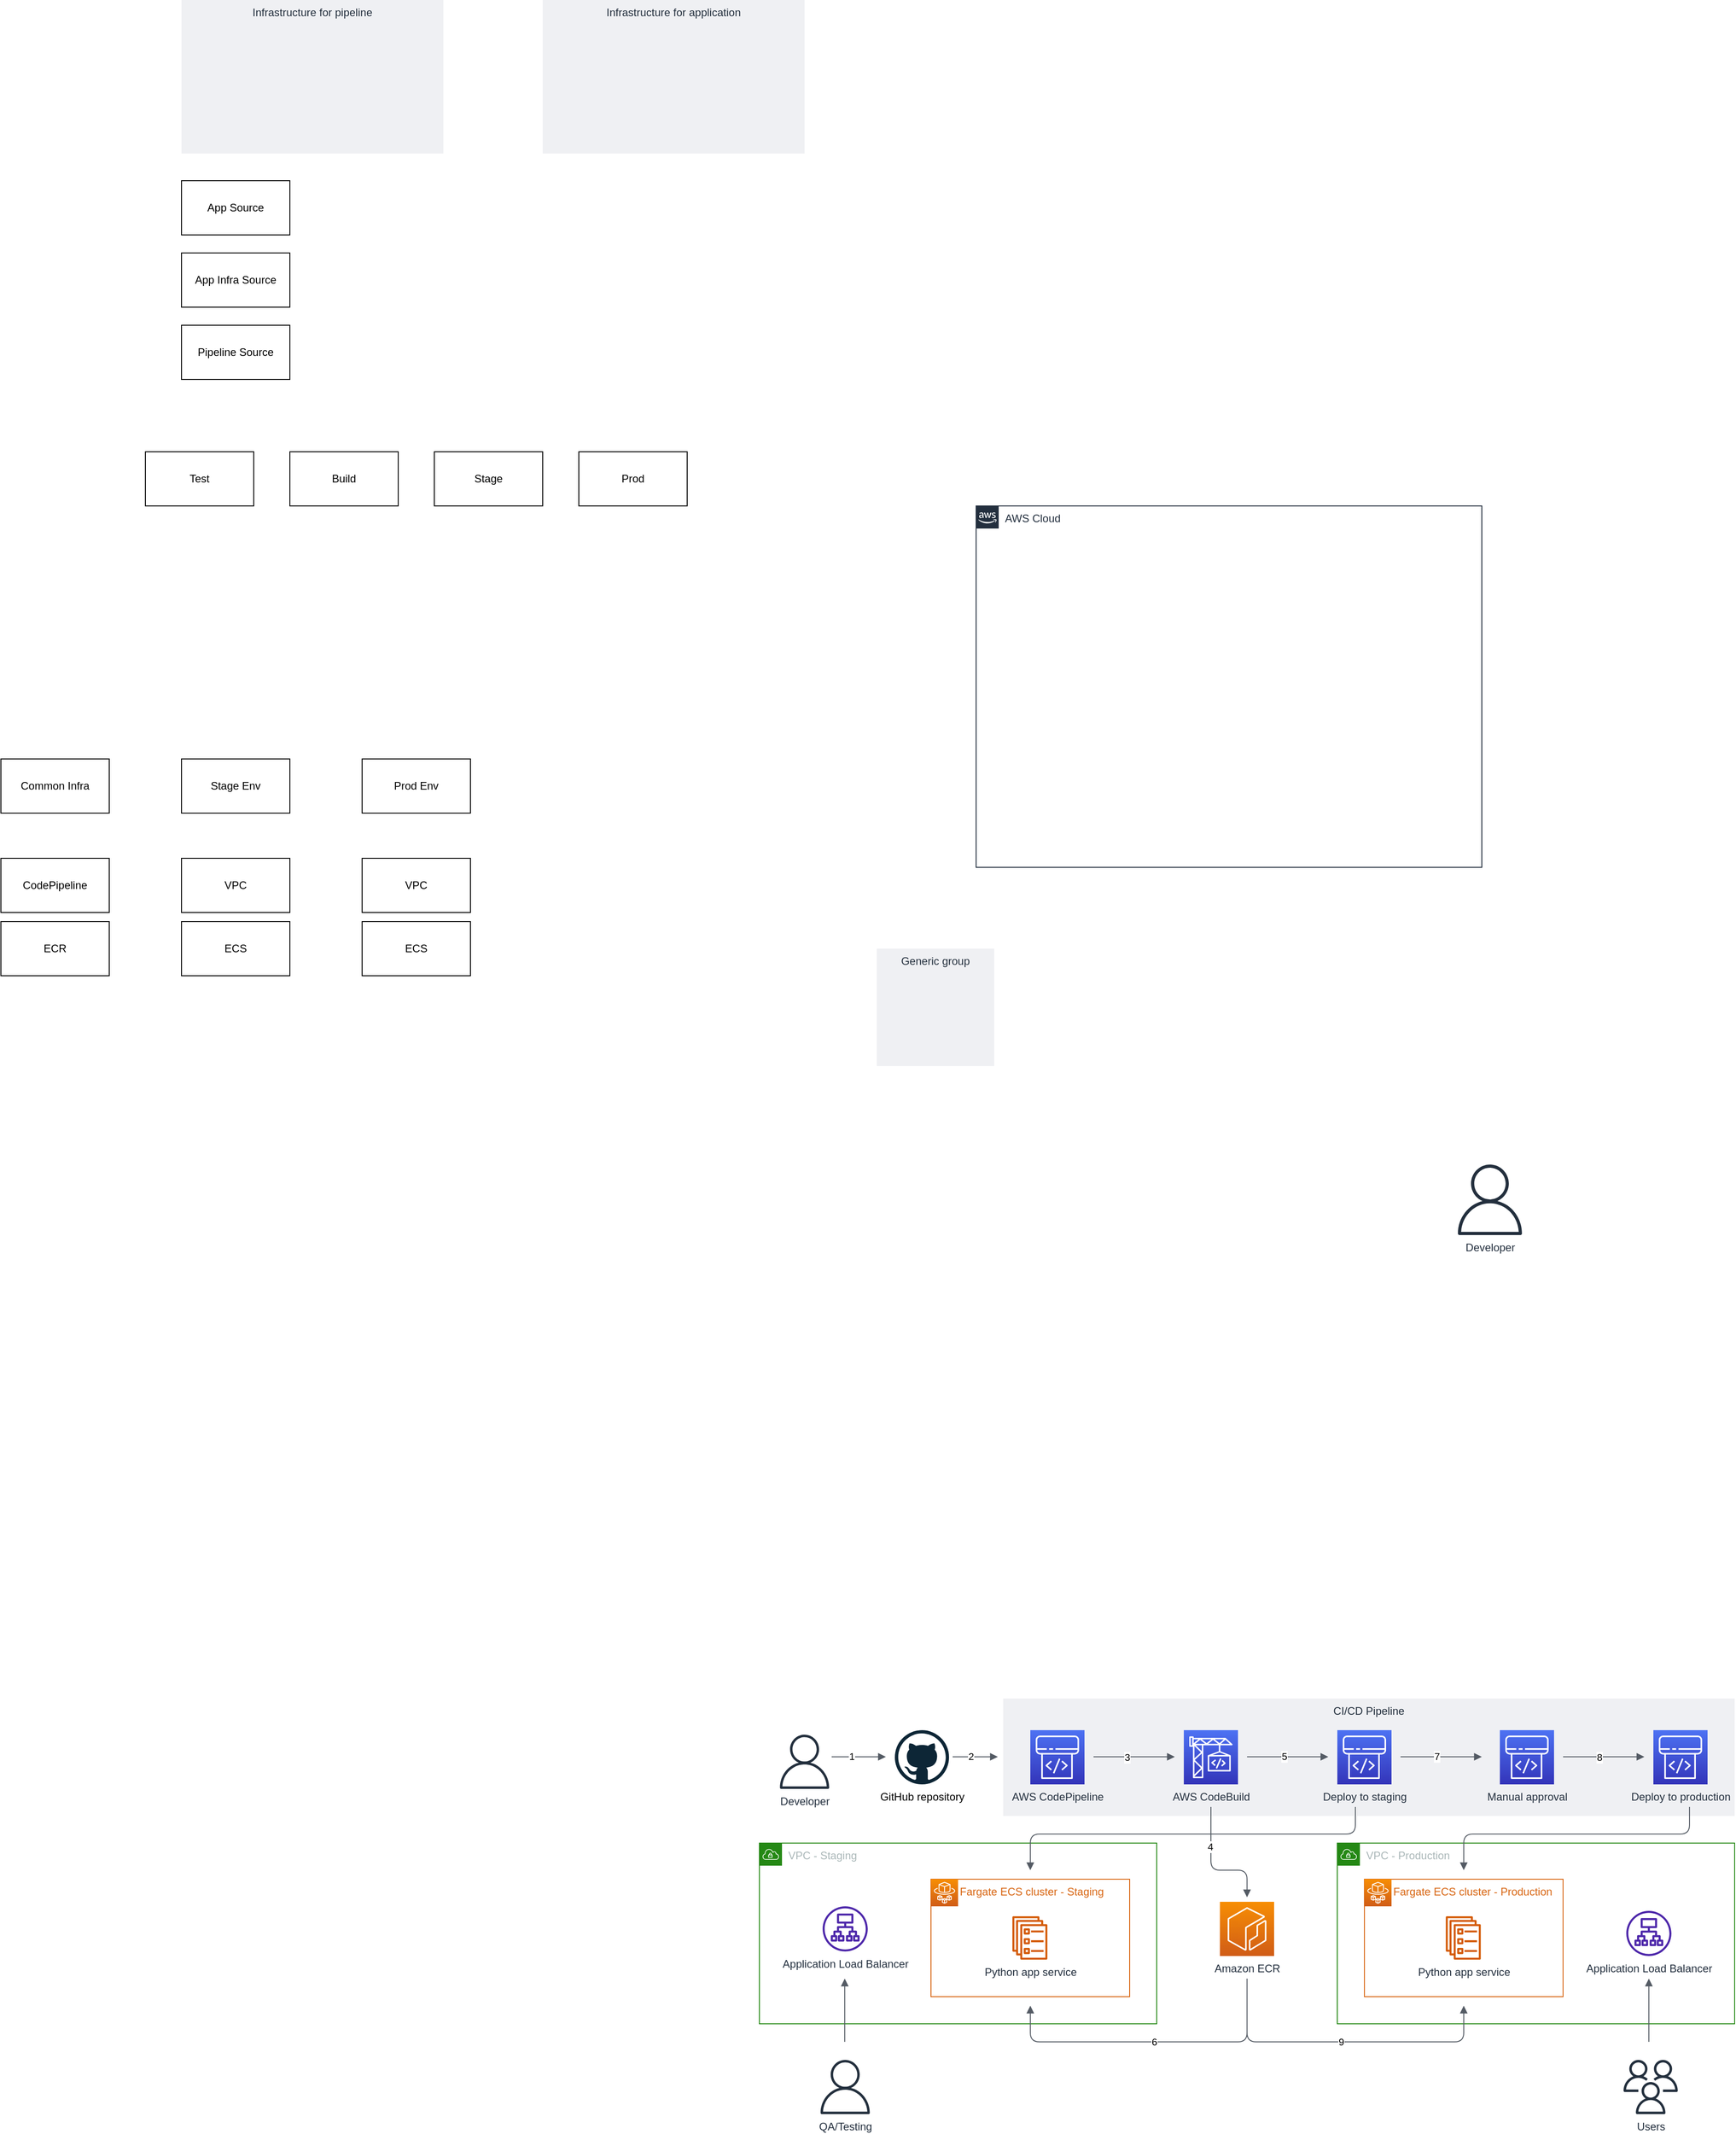 <mxfile version="20.3.0" type="device"><diagram id="3xhDvvvrFiHiL1VDL01A" name="Page-1"><mxGraphModel dx="1106" dy="2166" grid="1" gridSize="10" guides="1" tooltips="1" connect="1" arrows="1" fold="1" page="1" pageScale="1" pageWidth="827" pageHeight="1169" math="0" shadow="0"><root><mxCell id="0"/><mxCell id="1" parent="0"/><mxCell id="cphv57gFVpCyH15y38ga-1" value="Build" style="rounded=0;whiteSpace=wrap;html=1;" parent="1" vertex="1"><mxGeometry x="400" y="380" width="120" height="60" as="geometry"/></mxCell><mxCell id="cphv57gFVpCyH15y38ga-2" value="Test" style="rounded=0;whiteSpace=wrap;html=1;" parent="1" vertex="1"><mxGeometry x="240" y="380" width="120" height="60" as="geometry"/></mxCell><mxCell id="cphv57gFVpCyH15y38ga-3" value="Stage" style="rounded=0;whiteSpace=wrap;html=1;" parent="1" vertex="1"><mxGeometry x="560" y="380" width="120" height="60" as="geometry"/></mxCell><mxCell id="cphv57gFVpCyH15y38ga-4" value="Prod" style="rounded=0;whiteSpace=wrap;html=1;" parent="1" vertex="1"><mxGeometry x="720" y="380" width="120" height="60" as="geometry"/></mxCell><mxCell id="cphv57gFVpCyH15y38ga-5" value="CodePipeline" style="rounded=0;whiteSpace=wrap;html=1;" parent="1" vertex="1"><mxGeometry x="80" y="830" width="120" height="60" as="geometry"/></mxCell><mxCell id="cphv57gFVpCyH15y38ga-6" value="Stage Env" style="rounded=0;whiteSpace=wrap;html=1;" parent="1" vertex="1"><mxGeometry x="280" y="720" width="120" height="60" as="geometry"/></mxCell><mxCell id="cphv57gFVpCyH15y38ga-7" value="Common Infra" style="rounded=0;whiteSpace=wrap;html=1;" parent="1" vertex="1"><mxGeometry x="80" y="720" width="120" height="60" as="geometry"/></mxCell><mxCell id="cphv57gFVpCyH15y38ga-8" value="Prod Env" style="rounded=0;whiteSpace=wrap;html=1;" parent="1" vertex="1"><mxGeometry x="480" y="720" width="120" height="60" as="geometry"/></mxCell><mxCell id="cphv57gFVpCyH15y38ga-9" value="ECR" style="rounded=0;whiteSpace=wrap;html=1;" parent="1" vertex="1"><mxGeometry x="80" y="900" width="120" height="60" as="geometry"/></mxCell><mxCell id="cphv57gFVpCyH15y38ga-10" value="VPC" style="rounded=0;whiteSpace=wrap;html=1;" parent="1" vertex="1"><mxGeometry x="280" y="830" width="120" height="60" as="geometry"/></mxCell><mxCell id="cphv57gFVpCyH15y38ga-11" value="ECS" style="rounded=0;whiteSpace=wrap;html=1;" parent="1" vertex="1"><mxGeometry x="280" y="900" width="120" height="60" as="geometry"/></mxCell><mxCell id="cphv57gFVpCyH15y38ga-12" value="VPC" style="rounded=0;whiteSpace=wrap;html=1;" parent="1" vertex="1"><mxGeometry x="480" y="830" width="120" height="60" as="geometry"/></mxCell><mxCell id="cphv57gFVpCyH15y38ga-13" value="ECS" style="rounded=0;whiteSpace=wrap;html=1;" parent="1" vertex="1"><mxGeometry x="480" y="900" width="120" height="60" as="geometry"/></mxCell><mxCell id="cphv57gFVpCyH15y38ga-14" value="AWS Cloud" style="points=[[0,0],[0.25,0],[0.5,0],[0.75,0],[1,0],[1,0.25],[1,0.5],[1,0.75],[1,1],[0.75,1],[0.5,1],[0.25,1],[0,1],[0,0.75],[0,0.5],[0,0.25]];outlineConnect=0;gradientColor=none;html=1;whiteSpace=wrap;fontSize=12;fontStyle=0;container=1;pointerEvents=0;collapsible=0;recursiveResize=0;shape=mxgraph.aws4.group;grIcon=mxgraph.aws4.group_aws_cloud_alt;strokeColor=#232F3E;fillColor=none;verticalAlign=top;align=left;spacingLeft=30;fontColor=#232F3E;dashed=0;" parent="1" vertex="1"><mxGeometry x="1160" y="440" width="560" height="400" as="geometry"/></mxCell><mxCell id="cphv57gFVpCyH15y38ga-17" value="VPC - Staging" style="points=[[0,0],[0.25,0],[0.5,0],[0.75,0],[1,0],[1,0.25],[1,0.5],[1,0.75],[1,1],[0.75,1],[0.5,1],[0.25,1],[0,1],[0,0.75],[0,0.5],[0,0.25]];outlineConnect=0;gradientColor=none;html=1;whiteSpace=wrap;fontSize=12;fontStyle=0;container=1;pointerEvents=0;collapsible=0;recursiveResize=0;shape=mxgraph.aws4.group;grIcon=mxgraph.aws4.group_vpc;strokeColor=#248814;fillColor=none;verticalAlign=top;align=left;spacingLeft=30;fontColor=#AAB7B8;dashed=0;" parent="1" vertex="1"><mxGeometry x="920" y="1920" width="440" height="200" as="geometry"/></mxCell><mxCell id="VrBXqQO8c5w6yHatrgbt-12" value="Application Load Balancer" style="sketch=0;outlineConnect=0;fontColor=#232F3E;gradientColor=none;fillColor=#4D27AA;strokeColor=none;dashed=0;verticalLabelPosition=bottom;verticalAlign=top;align=center;html=1;fontSize=12;fontStyle=0;aspect=fixed;pointerEvents=1;shape=mxgraph.aws4.application_load_balancer;" vertex="1" parent="cphv57gFVpCyH15y38ga-17"><mxGeometry x="70" y="70" width="50" height="50" as="geometry"/></mxCell><mxCell id="VrBXqQO8c5w6yHatrgbt-11" value="Fargate ECS cluster - Staging" style="points=[[0,0],[0.25,0],[0.5,0],[0.75,0],[1,0],[1,0.25],[1,0.5],[1,0.75],[1,1],[0.75,1],[0.5,1],[0.25,1],[0,1],[0,0.75],[0,0.5],[0,0.25]];outlineConnect=0;gradientColor=none;html=1;whiteSpace=wrap;fontSize=12;fontStyle=0;container=1;pointerEvents=0;collapsible=0;recursiveResize=0;shape=mxgraph.aws4.group;grIcon=mxgraph.aws4.group_ec2_instance_contents;strokeColor=#D86613;fillColor=none;verticalAlign=top;align=left;spacingLeft=30;fontColor=#D86613;dashed=0;" vertex="1" parent="cphv57gFVpCyH15y38ga-17"><mxGeometry x="190" y="40" width="220" height="130" as="geometry"/></mxCell><mxCell id="VrBXqQO8c5w6yHatrgbt-9" value="" style="sketch=0;points=[[0,0,0],[0.25,0,0],[0.5,0,0],[0.75,0,0],[1,0,0],[0,1,0],[0.25,1,0],[0.5,1,0],[0.75,1,0],[1,1,0],[0,0.25,0],[0,0.5,0],[0,0.75,0],[1,0.25,0],[1,0.5,0],[1,0.75,0]];outlineConnect=0;fontColor=#232F3E;gradientColor=#F78E04;gradientDirection=north;fillColor=#D05C17;strokeColor=#ffffff;dashed=0;verticalLabelPosition=bottom;verticalAlign=top;align=center;html=1;fontSize=12;fontStyle=0;aspect=fixed;shape=mxgraph.aws4.resourceIcon;resIcon=mxgraph.aws4.fargate;" vertex="1" parent="VrBXqQO8c5w6yHatrgbt-11"><mxGeometry width="30" height="30" as="geometry"/></mxCell><mxCell id="VrBXqQO8c5w6yHatrgbt-13" value="Python app service" style="sketch=0;outlineConnect=0;fontColor=#232F3E;gradientColor=none;fillColor=#D45B07;strokeColor=none;dashed=0;verticalLabelPosition=bottom;verticalAlign=top;align=center;html=1;fontSize=12;fontStyle=0;aspect=fixed;pointerEvents=1;shape=mxgraph.aws4.ecs_service;" vertex="1" parent="VrBXqQO8c5w6yHatrgbt-11"><mxGeometry x="90" y="41" width="39" height="48" as="geometry"/></mxCell><mxCell id="VrBXqQO8c5w6yHatrgbt-50" value="" style="edgeStyle=orthogonalEdgeStyle;html=1;endArrow=none;elbow=vertical;startArrow=block;startFill=1;strokeColor=#545B64;rounded=0;" edge="1" parent="cphv57gFVpCyH15y38ga-17"><mxGeometry width="100" relative="1" as="geometry"><mxPoint x="94.5" y="150" as="sourcePoint"/><mxPoint x="94.5" y="220" as="targetPoint"/></mxGeometry></mxCell><mxCell id="cphv57gFVpCyH15y38ga-20" value="Generic group" style="fillColor=#EFF0F3;strokeColor=none;dashed=0;verticalAlign=top;fontStyle=0;fontColor=#232F3D;" parent="1" vertex="1"><mxGeometry x="1050" y="930" width="130" height="130" as="geometry"/></mxCell><mxCell id="cphv57gFVpCyH15y38ga-22" value="Amazon ECR" style="sketch=0;points=[[0,0,0],[0.25,0,0],[0.5,0,0],[0.75,0,0],[1,0,0],[0,1,0],[0.25,1,0],[0.5,1,0],[0.75,1,0],[1,1,0],[0,0.25,0],[0,0.5,0],[0,0.75,0],[1,0.25,0],[1,0.5,0],[1,0.75,0]];outlineConnect=0;fontColor=#232F3E;gradientColor=#F78E04;gradientDirection=north;fillColor=#D05C17;strokeColor=#ffffff;dashed=0;verticalLabelPosition=bottom;verticalAlign=top;align=center;html=1;fontSize=12;fontStyle=0;aspect=fixed;shape=mxgraph.aws4.resourceIcon;resIcon=mxgraph.aws4.ecr;" parent="1" vertex="1"><mxGeometry x="1430" y="1985" width="60" height="60" as="geometry"/></mxCell><mxCell id="brGWHQR5GFGYdtLem_y1-1" value="Infrastructure for pipeline" style="fillColor=#EFF0F3;strokeColor=none;dashed=0;verticalAlign=top;fontStyle=0;fontColor=#232F3D;" parent="1" vertex="1"><mxGeometry x="280" y="-120" width="290" height="170" as="geometry"/></mxCell><mxCell id="brGWHQR5GFGYdtLem_y1-2" value="Infrastructure for application" style="fillColor=#EFF0F3;strokeColor=none;dashed=0;verticalAlign=top;fontStyle=0;fontColor=#232F3D;" parent="1" vertex="1"><mxGeometry x="680" y="-120" width="290" height="170" as="geometry"/></mxCell><mxCell id="brGWHQR5GFGYdtLem_y1-3" value="App Source" style="rounded=0;whiteSpace=wrap;html=1;" parent="1" vertex="1"><mxGeometry x="280" y="80" width="120" height="60" as="geometry"/></mxCell><mxCell id="brGWHQR5GFGYdtLem_y1-4" value="Pipeline Source" style="rounded=0;whiteSpace=wrap;html=1;" parent="1" vertex="1"><mxGeometry x="280" y="240" width="120" height="60" as="geometry"/></mxCell><mxCell id="brGWHQR5GFGYdtLem_y1-6" value="App Infra Source" style="rounded=0;whiteSpace=wrap;html=1;" parent="1" vertex="1"><mxGeometry x="280" y="160" width="120" height="60" as="geometry"/></mxCell><mxCell id="VrBXqQO8c5w6yHatrgbt-1" value="GitHub repository" style="dashed=0;outlineConnect=0;html=1;align=center;labelPosition=center;verticalLabelPosition=bottom;verticalAlign=top;shape=mxgraph.weblogos.github" vertex="1" parent="1"><mxGeometry x="1070" y="1795" width="60" height="60" as="geometry"/></mxCell><mxCell id="VrBXqQO8c5w6yHatrgbt-3" value="Developer" style="sketch=0;outlineConnect=0;fontColor=#232F3E;gradientColor=none;fillColor=#232F3D;strokeColor=none;dashed=0;verticalLabelPosition=bottom;verticalAlign=top;align=center;html=1;fontSize=12;fontStyle=0;aspect=fixed;pointerEvents=1;shape=mxgraph.aws4.user;" vertex="1" parent="1"><mxGeometry x="940" y="1800" width="60" height="60" as="geometry"/></mxCell><mxCell id="VrBXqQO8c5w6yHatrgbt-8" value="Developer" style="sketch=0;outlineConnect=0;fontColor=#232F3E;gradientColor=none;fillColor=#232F3D;strokeColor=none;dashed=0;verticalLabelPosition=bottom;verticalAlign=top;align=center;html=1;fontSize=12;fontStyle=0;aspect=fixed;pointerEvents=1;shape=mxgraph.aws4.user;" vertex="1" parent="1"><mxGeometry x="1690" y="1169" width="78" height="78" as="geometry"/></mxCell><mxCell id="VrBXqQO8c5w6yHatrgbt-16" value="VPC - Production" style="points=[[0,0],[0.25,0],[0.5,0],[0.75,0],[1,0],[1,0.25],[1,0.5],[1,0.75],[1,1],[0.75,1],[0.5,1],[0.25,1],[0,1],[0,0.75],[0,0.5],[0,0.25]];outlineConnect=0;gradientColor=none;html=1;whiteSpace=wrap;fontSize=12;fontStyle=0;container=1;pointerEvents=0;collapsible=0;recursiveResize=0;shape=mxgraph.aws4.group;grIcon=mxgraph.aws4.group_vpc;strokeColor=#248814;fillColor=none;verticalAlign=top;align=left;spacingLeft=30;fontColor=#AAB7B8;dashed=0;" vertex="1" parent="1"><mxGeometry x="1560" y="1920" width="440" height="200" as="geometry"/></mxCell><mxCell id="VrBXqQO8c5w6yHatrgbt-18" value="Fargate ECS cluster - Production" style="points=[[0,0],[0.25,0],[0.5,0],[0.75,0],[1,0],[1,0.25],[1,0.5],[1,0.75],[1,1],[0.75,1],[0.5,1],[0.25,1],[0,1],[0,0.75],[0,0.5],[0,0.25]];outlineConnect=0;gradientColor=none;html=1;whiteSpace=wrap;fontSize=12;fontStyle=0;container=1;pointerEvents=0;collapsible=0;recursiveResize=0;shape=mxgraph.aws4.group;grIcon=mxgraph.aws4.group_ec2_instance_contents;strokeColor=#D86613;fillColor=none;verticalAlign=top;align=left;spacingLeft=30;fontColor=#D86613;dashed=0;" vertex="1" parent="VrBXqQO8c5w6yHatrgbt-16"><mxGeometry x="30" y="40" width="220" height="130" as="geometry"/></mxCell><mxCell id="VrBXqQO8c5w6yHatrgbt-19" value="" style="sketch=0;points=[[0,0,0],[0.25,0,0],[0.5,0,0],[0.75,0,0],[1,0,0],[0,1,0],[0.25,1,0],[0.5,1,0],[0.75,1,0],[1,1,0],[0,0.25,0],[0,0.5,0],[0,0.75,0],[1,0.25,0],[1,0.5,0],[1,0.75,0]];outlineConnect=0;fontColor=#232F3E;gradientColor=#F78E04;gradientDirection=north;fillColor=#D05C17;strokeColor=#ffffff;dashed=0;verticalLabelPosition=bottom;verticalAlign=top;align=center;html=1;fontSize=12;fontStyle=0;aspect=fixed;shape=mxgraph.aws4.resourceIcon;resIcon=mxgraph.aws4.fargate;" vertex="1" parent="VrBXqQO8c5w6yHatrgbt-18"><mxGeometry width="30" height="30" as="geometry"/></mxCell><mxCell id="VrBXqQO8c5w6yHatrgbt-20" value="Python app service" style="sketch=0;outlineConnect=0;fontColor=#232F3E;gradientColor=none;fillColor=#D45B07;strokeColor=none;dashed=0;verticalLabelPosition=bottom;verticalAlign=top;align=center;html=1;fontSize=12;fontStyle=0;aspect=fixed;pointerEvents=1;shape=mxgraph.aws4.ecs_service;" vertex="1" parent="VrBXqQO8c5w6yHatrgbt-18"><mxGeometry x="90" y="41" width="39" height="48" as="geometry"/></mxCell><mxCell id="VrBXqQO8c5w6yHatrgbt-17" value="Application Load Balancer" style="sketch=0;outlineConnect=0;fontColor=#232F3E;gradientColor=none;fillColor=#4D27AA;strokeColor=none;dashed=0;verticalLabelPosition=bottom;verticalAlign=top;align=center;html=1;fontSize=12;fontStyle=0;aspect=fixed;pointerEvents=1;shape=mxgraph.aws4.application_load_balancer;" vertex="1" parent="VrBXqQO8c5w6yHatrgbt-16"><mxGeometry x="320" y="75" width="50" height="50" as="geometry"/></mxCell><mxCell id="VrBXqQO8c5w6yHatrgbt-22" value="" style="edgeStyle=orthogonalEdgeStyle;html=1;endArrow=none;elbow=vertical;startArrow=block;startFill=1;strokeColor=#545B64;rounded=1;" edge="1" parent="1"><mxGeometry width="100" relative="1" as="geometry"><mxPoint x="1220" y="2100" as="sourcePoint"/><mxPoint x="1460" y="2070" as="targetPoint"/><Array as="points"><mxPoint x="1220" y="2140"/><mxPoint x="1460" y="2140"/></Array></mxGeometry></mxCell><mxCell id="VrBXqQO8c5w6yHatrgbt-44" value="6" style="edgeLabel;html=1;align=center;verticalAlign=middle;resizable=0;points=[];" vertex="1" connectable="0" parent="VrBXqQO8c5w6yHatrgbt-22"><mxGeometry x="0.011" relative="1" as="geometry"><mxPoint as="offset"/></mxGeometry></mxCell><mxCell id="VrBXqQO8c5w6yHatrgbt-24" value="" style="edgeStyle=orthogonalEdgeStyle;html=1;endArrow=none;elbow=vertical;startArrow=block;startFill=1;strokeColor=#545B64;rounded=1;" edge="1" parent="1"><mxGeometry width="100" relative="1" as="geometry"><mxPoint x="1700" y="2100" as="sourcePoint"/><mxPoint x="1460" y="2070" as="targetPoint"/><Array as="points"><mxPoint x="1700" y="2100"/><mxPoint x="1700" y="2140"/><mxPoint x="1460" y="2140"/></Array></mxGeometry></mxCell><mxCell id="VrBXqQO8c5w6yHatrgbt-47" value="9" style="edgeLabel;html=1;align=center;verticalAlign=middle;resizable=0;points=[];" vertex="1" connectable="0" parent="VrBXqQO8c5w6yHatrgbt-24"><mxGeometry x="0.006" relative="1" as="geometry"><mxPoint as="offset"/></mxGeometry></mxCell><mxCell id="VrBXqQO8c5w6yHatrgbt-27" value="" style="group" vertex="1" connectable="0" parent="1"><mxGeometry x="1190" y="1760" width="810" height="130" as="geometry"/></mxCell><mxCell id="cphv57gFVpCyH15y38ga-19" value="CI/CD Pipeline" style="fillColor=#EFF0F3;strokeColor=none;dashed=0;verticalAlign=top;fontStyle=0;fontColor=#232F3D;" parent="VrBXqQO8c5w6yHatrgbt-27" vertex="1"><mxGeometry width="810" height="130" as="geometry"/></mxCell><mxCell id="cphv57gFVpCyH15y38ga-21" value="AWS CodePipeline" style="sketch=0;points=[[0,0,0],[0.25,0,0],[0.5,0,0],[0.75,0,0],[1,0,0],[0,1,0],[0.25,1,0],[0.5,1,0],[0.75,1,0],[1,1,0],[0,0.25,0],[0,0.5,0],[0,0.75,0],[1,0.25,0],[1,0.5,0],[1,0.75,0]];outlineConnect=0;fontColor=#232F3E;gradientColor=#4D72F3;gradientDirection=north;fillColor=#3334B9;strokeColor=#ffffff;dashed=0;verticalLabelPosition=bottom;verticalAlign=top;align=center;html=1;fontSize=12;fontStyle=0;aspect=fixed;shape=mxgraph.aws4.resourceIcon;resIcon=mxgraph.aws4.codepipeline;" parent="VrBXqQO8c5w6yHatrgbt-27" vertex="1"><mxGeometry x="30" y="35" width="60" height="60" as="geometry"/></mxCell><mxCell id="VrBXqQO8c5w6yHatrgbt-2" value="AWS CodeBuild" style="sketch=0;points=[[0,0,0],[0.25,0,0],[0.5,0,0],[0.75,0,0],[1,0,0],[0,1,0],[0.25,1,0],[0.5,1,0],[0.75,1,0],[1,1,0],[0,0.25,0],[0,0.5,0],[0,0.75,0],[1,0.25,0],[1,0.5,0],[1,0.75,0]];outlineConnect=0;fontColor=#232F3E;gradientColor=#4D72F3;gradientDirection=north;fillColor=#3334B9;strokeColor=#ffffff;dashed=0;verticalLabelPosition=bottom;verticalAlign=top;align=center;html=1;fontSize=12;fontStyle=0;aspect=fixed;shape=mxgraph.aws4.resourceIcon;resIcon=mxgraph.aws4.codebuild;" vertex="1" parent="VrBXqQO8c5w6yHatrgbt-27"><mxGeometry x="200" y="35" width="60" height="60" as="geometry"/></mxCell><mxCell id="VrBXqQO8c5w6yHatrgbt-4" value="Deploy to production" style="sketch=0;points=[[0,0,0],[0.25,0,0],[0.5,0,0],[0.75,0,0],[1,0,0],[0,1,0],[0.25,1,0],[0.5,1,0],[0.75,1,0],[1,1,0],[0,0.25,0],[0,0.5,0],[0,0.75,0],[1,0.25,0],[1,0.5,0],[1,0.75,0]];outlineConnect=0;fontColor=#232F3E;gradientColor=#4D72F3;gradientDirection=north;fillColor=#3334B9;strokeColor=#ffffff;dashed=0;verticalLabelPosition=bottom;verticalAlign=top;align=center;html=1;fontSize=12;fontStyle=0;aspect=fixed;shape=mxgraph.aws4.resourceIcon;resIcon=mxgraph.aws4.codepipeline;" vertex="1" parent="VrBXqQO8c5w6yHatrgbt-27"><mxGeometry x="720" y="35" width="60" height="60" as="geometry"/></mxCell><mxCell id="VrBXqQO8c5w6yHatrgbt-6" value="Deploy to staging" style="sketch=0;points=[[0,0,0],[0.25,0,0],[0.5,0,0],[0.75,0,0],[1,0,0],[0,1,0],[0.25,1,0],[0.5,1,0],[0.75,1,0],[1,1,0],[0,0.25,0],[0,0.5,0],[0,0.75,0],[1,0.25,0],[1,0.5,0],[1,0.75,0]];outlineConnect=0;fontColor=#232F3E;gradientColor=#4D72F3;gradientDirection=north;fillColor=#3334B9;strokeColor=#ffffff;dashed=0;verticalLabelPosition=bottom;verticalAlign=top;align=center;html=1;fontSize=12;fontStyle=0;aspect=fixed;shape=mxgraph.aws4.resourceIcon;resIcon=mxgraph.aws4.codepipeline;" vertex="1" parent="VrBXqQO8c5w6yHatrgbt-27"><mxGeometry x="370" y="35" width="60" height="60" as="geometry"/></mxCell><mxCell id="VrBXqQO8c5w6yHatrgbt-7" value="Manual approval" style="sketch=0;points=[[0,0,0],[0.25,0,0],[0.5,0,0],[0.75,0,0],[1,0,0],[0,1,0],[0.25,1,0],[0.5,1,0],[0.75,1,0],[1,1,0],[0,0.25,0],[0,0.5,0],[0,0.75,0],[1,0.25,0],[1,0.5,0],[1,0.75,0]];outlineConnect=0;fontColor=#232F3E;gradientColor=#4D72F3;gradientDirection=north;fillColor=#3334B9;strokeColor=#ffffff;dashed=0;verticalLabelPosition=bottom;verticalAlign=top;align=center;html=1;fontSize=12;fontStyle=0;aspect=fixed;shape=mxgraph.aws4.resourceIcon;resIcon=mxgraph.aws4.codepipeline;" vertex="1" parent="VrBXqQO8c5w6yHatrgbt-27"><mxGeometry x="550" y="35" width="60" height="60" as="geometry"/></mxCell><mxCell id="VrBXqQO8c5w6yHatrgbt-33" value="" style="edgeStyle=orthogonalEdgeStyle;html=1;endArrow=none;elbow=vertical;startArrow=block;startFill=1;strokeColor=#545B64;rounded=0;" edge="1" parent="VrBXqQO8c5w6yHatrgbt-27"><mxGeometry width="100" relative="1" as="geometry"><mxPoint x="190" y="64.5" as="sourcePoint"/><mxPoint x="100" y="64.5" as="targetPoint"/></mxGeometry></mxCell><mxCell id="VrBXqQO8c5w6yHatrgbt-40" value="3" style="edgeLabel;html=1;align=center;verticalAlign=middle;resizable=0;points=[];" vertex="1" connectable="0" parent="VrBXqQO8c5w6yHatrgbt-33"><mxGeometry x="0.178" relative="1" as="geometry"><mxPoint as="offset"/></mxGeometry></mxCell><mxCell id="VrBXqQO8c5w6yHatrgbt-34" value="" style="edgeStyle=orthogonalEdgeStyle;html=1;endArrow=none;elbow=vertical;startArrow=block;startFill=1;strokeColor=#545B64;rounded=0;" edge="1" parent="VrBXqQO8c5w6yHatrgbt-27"><mxGeometry width="100" relative="1" as="geometry"><mxPoint x="360" y="64.5" as="sourcePoint"/><mxPoint x="270" y="64.5" as="targetPoint"/></mxGeometry></mxCell><mxCell id="VrBXqQO8c5w6yHatrgbt-41" value="5" style="edgeLabel;html=1;align=center;verticalAlign=middle;resizable=0;points=[];" vertex="1" connectable="0" parent="VrBXqQO8c5w6yHatrgbt-34"><mxGeometry x="0.089" y="-1" relative="1" as="geometry"><mxPoint as="offset"/></mxGeometry></mxCell><mxCell id="VrBXqQO8c5w6yHatrgbt-35" value="" style="edgeStyle=orthogonalEdgeStyle;html=1;endArrow=none;elbow=vertical;startArrow=block;startFill=1;strokeColor=#545B64;rounded=0;" edge="1" parent="VrBXqQO8c5w6yHatrgbt-27"><mxGeometry width="100" relative="1" as="geometry"><mxPoint x="530" y="64.5" as="sourcePoint"/><mxPoint x="440" y="64.5" as="targetPoint"/></mxGeometry></mxCell><mxCell id="VrBXqQO8c5w6yHatrgbt-45" value="7" style="edgeLabel;html=1;align=center;verticalAlign=middle;resizable=0;points=[];" vertex="1" connectable="0" parent="VrBXqQO8c5w6yHatrgbt-35"><mxGeometry x="0.111" y="-1" relative="1" as="geometry"><mxPoint as="offset"/></mxGeometry></mxCell><mxCell id="VrBXqQO8c5w6yHatrgbt-36" value="" style="edgeStyle=orthogonalEdgeStyle;html=1;endArrow=none;elbow=vertical;startArrow=block;startFill=1;strokeColor=#545B64;rounded=0;" edge="1" parent="VrBXqQO8c5w6yHatrgbt-27"><mxGeometry width="100" relative="1" as="geometry"><mxPoint x="710" y="64.5" as="sourcePoint"/><mxPoint x="620" y="64.5" as="targetPoint"/></mxGeometry></mxCell><mxCell id="VrBXqQO8c5w6yHatrgbt-46" value="8" style="edgeLabel;html=1;align=center;verticalAlign=middle;resizable=0;points=[];" vertex="1" connectable="0" parent="VrBXqQO8c5w6yHatrgbt-36"><mxGeometry x="0.111" relative="1" as="geometry"><mxPoint as="offset"/></mxGeometry></mxCell><mxCell id="VrBXqQO8c5w6yHatrgbt-28" value="" style="edgeStyle=orthogonalEdgeStyle;html=1;endArrow=none;elbow=vertical;startArrow=block;startFill=1;strokeColor=#545B64;rounded=1;" edge="1" parent="1"><mxGeometry width="100" relative="1" as="geometry"><mxPoint x="1700" y="1950" as="sourcePoint"/><mxPoint x="1950" y="1880" as="targetPoint"/><Array as="points"><mxPoint x="1700" y="1910"/><mxPoint x="1950" y="1910"/></Array></mxGeometry></mxCell><mxCell id="VrBXqQO8c5w6yHatrgbt-25" value="" style="edgeStyle=orthogonalEdgeStyle;html=1;endArrow=none;elbow=vertical;startArrow=block;startFill=1;strokeColor=#545B64;rounded=1;" edge="1" parent="1"><mxGeometry width="100" relative="1" as="geometry"><mxPoint x="1460" y="1980" as="sourcePoint"/><mxPoint x="1420" y="1880" as="targetPoint"/><Array as="points"><mxPoint x="1460" y="1950"/><mxPoint x="1420" y="1950"/></Array></mxGeometry></mxCell><mxCell id="VrBXqQO8c5w6yHatrgbt-42" value="4" style="edgeLabel;html=1;align=center;verticalAlign=middle;resizable=0;points=[];" vertex="1" connectable="0" parent="VrBXqQO8c5w6yHatrgbt-25"><mxGeometry x="0.371" y="1" relative="1" as="geometry"><mxPoint as="offset"/></mxGeometry></mxCell><mxCell id="VrBXqQO8c5w6yHatrgbt-26" value="" style="edgeStyle=orthogonalEdgeStyle;html=1;endArrow=none;elbow=vertical;startArrow=block;startFill=1;strokeColor=#545B64;rounded=1;" edge="1" parent="1"><mxGeometry width="100" relative="1" as="geometry"><mxPoint x="1220" y="1950" as="sourcePoint"/><mxPoint x="1580" y="1880" as="targetPoint"/><Array as="points"><mxPoint x="1390" y="1910"/><mxPoint x="1490" y="1910"/></Array></mxGeometry></mxCell><mxCell id="VrBXqQO8c5w6yHatrgbt-30" value="" style="edgeStyle=orthogonalEdgeStyle;html=1;endArrow=none;elbow=vertical;startArrow=block;startFill=1;strokeColor=#545B64;rounded=0;" edge="1" parent="1"><mxGeometry width="100" relative="1" as="geometry"><mxPoint x="1060" y="1824.5" as="sourcePoint"/><mxPoint x="1000" y="1824.5" as="targetPoint"/></mxGeometry></mxCell><mxCell id="VrBXqQO8c5w6yHatrgbt-38" value="1" style="edgeLabel;html=1;align=center;verticalAlign=middle;resizable=0;points=[];" vertex="1" connectable="0" parent="VrBXqQO8c5w6yHatrgbt-30"><mxGeometry x="0.267" y="-1" relative="1" as="geometry"><mxPoint as="offset"/></mxGeometry></mxCell><mxCell id="VrBXqQO8c5w6yHatrgbt-37" value="" style="edgeStyle=orthogonalEdgeStyle;html=1;endArrow=none;elbow=vertical;startArrow=block;startFill=1;strokeColor=#545B64;rounded=0;" edge="1" parent="1"><mxGeometry width="100" relative="1" as="geometry"><mxPoint x="1184" y="1824.5" as="sourcePoint"/><mxPoint x="1134" y="1824.5" as="targetPoint"/></mxGeometry></mxCell><mxCell id="VrBXqQO8c5w6yHatrgbt-39" value="2" style="edgeLabel;html=1;align=center;verticalAlign=middle;resizable=0;points=[];" vertex="1" connectable="0" parent="VrBXqQO8c5w6yHatrgbt-37"><mxGeometry x="0.2" y="-1" relative="1" as="geometry"><mxPoint as="offset"/></mxGeometry></mxCell><mxCell id="VrBXqQO8c5w6yHatrgbt-48" value="QA/Testing" style="sketch=0;outlineConnect=0;fontColor=#232F3E;gradientColor=none;fillColor=#232F3D;strokeColor=none;dashed=0;verticalLabelPosition=bottom;verticalAlign=top;align=center;html=1;fontSize=12;fontStyle=0;aspect=fixed;pointerEvents=1;shape=mxgraph.aws4.user;" vertex="1" parent="1"><mxGeometry x="985" y="2160" width="60" height="60" as="geometry"/></mxCell><mxCell id="VrBXqQO8c5w6yHatrgbt-49" value="Users" style="sketch=0;outlineConnect=0;fontColor=#232F3E;gradientColor=none;fillColor=#232F3D;strokeColor=none;dashed=0;verticalLabelPosition=bottom;verticalAlign=top;align=center;html=1;fontSize=12;fontStyle=0;aspect=fixed;pointerEvents=1;shape=mxgraph.aws4.users;" vertex="1" parent="1"><mxGeometry x="1877" y="2160" width="60" height="60" as="geometry"/></mxCell><mxCell id="VrBXqQO8c5w6yHatrgbt-51" value="" style="edgeStyle=orthogonalEdgeStyle;html=1;endArrow=none;elbow=vertical;startArrow=block;startFill=1;strokeColor=#545B64;rounded=0;" edge="1" parent="1"><mxGeometry width="100" relative="1" as="geometry"><mxPoint x="1905" y="2070" as="sourcePoint"/><mxPoint x="1905" y="2140" as="targetPoint"/></mxGeometry></mxCell></root></mxGraphModel></diagram></mxfile>